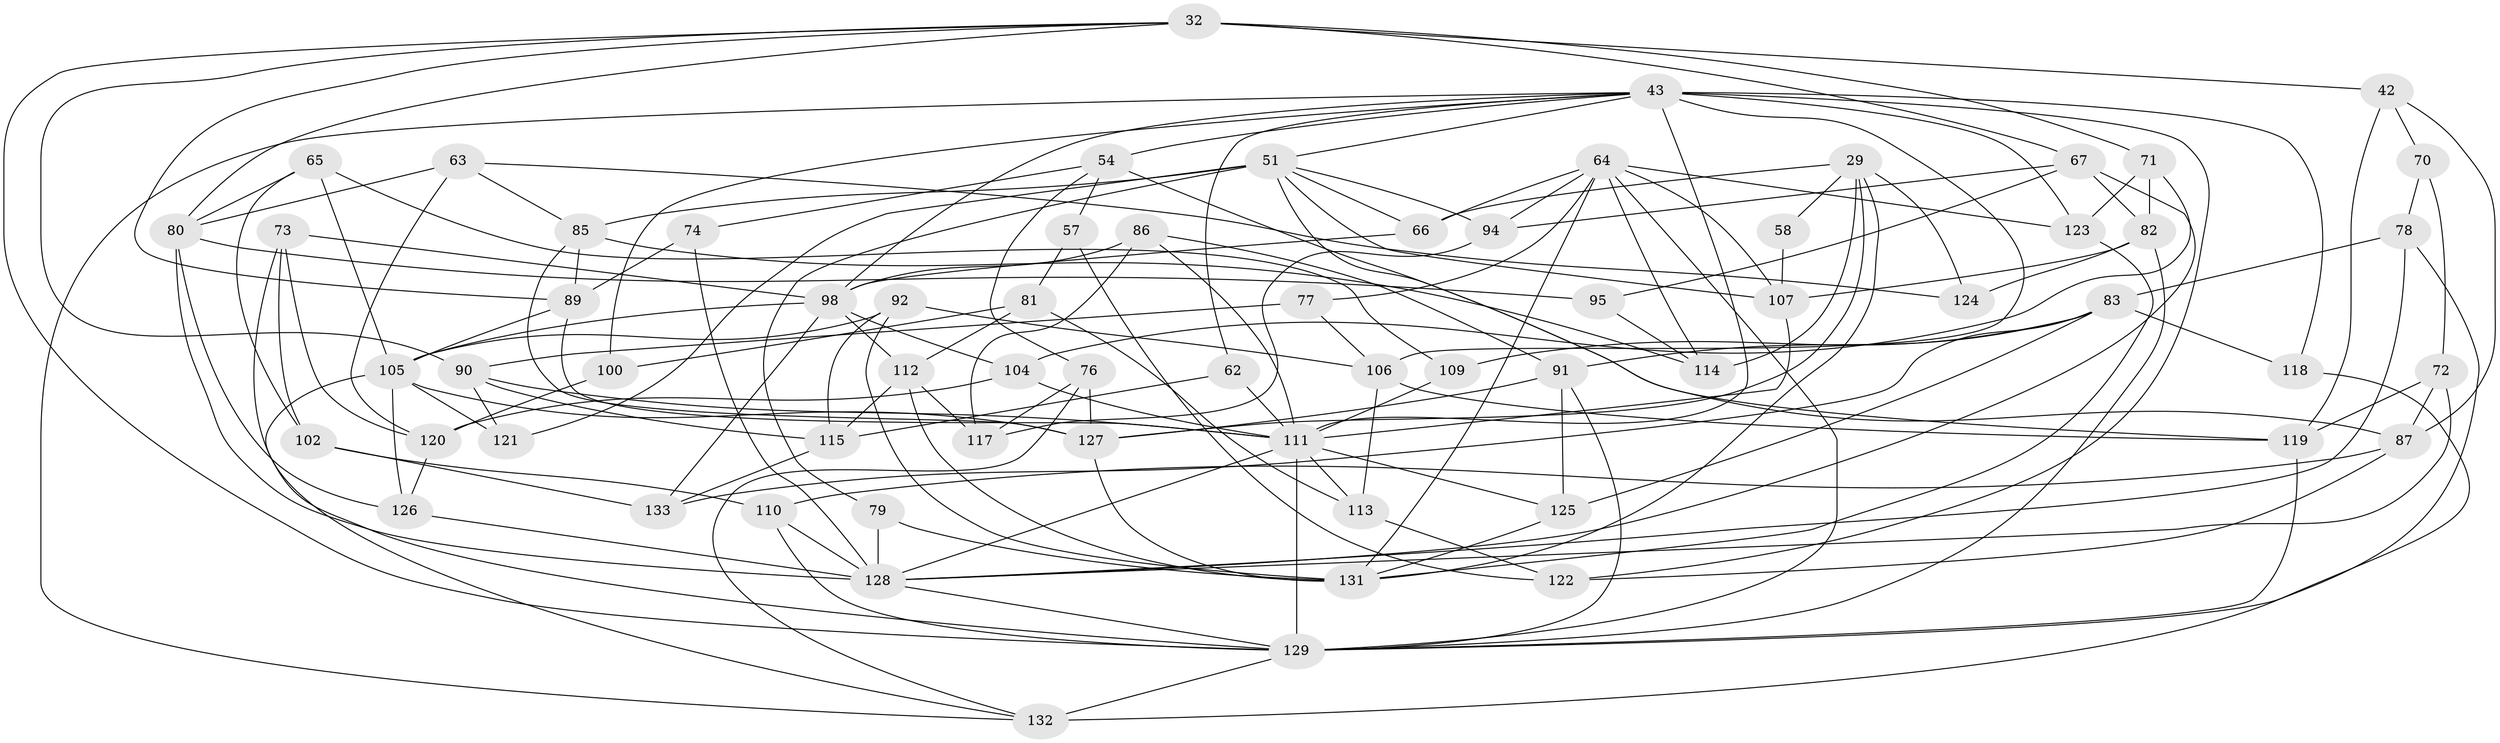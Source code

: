 // original degree distribution, {4: 1.0}
// Generated by graph-tools (version 1.1) at 2025/56/03/09/25 04:56:23]
// undirected, 66 vertices, 162 edges
graph export_dot {
graph [start="1"]
  node [color=gray90,style=filled];
  29 [super="+10"];
  32 [super="+2+8"];
  42;
  43 [super="+37"];
  51 [super="+27+38"];
  54 [super="+1"];
  57;
  58;
  62;
  63;
  64 [super="+39+30"];
  65;
  66;
  67 [super="+15"];
  70;
  71;
  72 [super="+31"];
  73;
  74;
  76;
  77;
  78;
  79 [super="+44"];
  80 [super="+18+46"];
  81;
  82 [super="+50"];
  83 [super="+52"];
  85 [super="+61"];
  86;
  87 [super="+59"];
  89 [super="+69"];
  90 [super="+49"];
  91 [super="+75"];
  92;
  94;
  95;
  98 [super="+68"];
  100;
  102;
  104;
  105 [super="+16+84"];
  106 [super="+45"];
  107 [super="+47"];
  109;
  110;
  111 [super="+36+41+48+96"];
  112 [super="+101"];
  113;
  114 [super="+7"];
  115 [super="+3"];
  117;
  118;
  119 [super="+103"];
  120 [super="+56"];
  121;
  122 [super="+28"];
  123 [super="+17"];
  124;
  125;
  126 [super="+60"];
  127 [super="+116"];
  128 [super="+12+20+88"];
  129 [super="+14+93+97+99"];
  131 [super="+108"];
  132 [super="+130"];
  133;
  29 -- 58 [weight=2];
  29 -- 124;
  29 -- 66;
  29 -- 131;
  29 -- 114;
  29 -- 127 [weight=2];
  32 -- 71;
  32 -- 89;
  32 -- 42;
  32 -- 67 [weight=2];
  32 -- 90;
  32 -- 129;
  32 -- 80;
  42 -- 70;
  42 -- 87;
  42 -- 119;
  43 -- 122 [weight=2];
  43 -- 54;
  43 -- 123 [weight=2];
  43 -- 98 [weight=2];
  43 -- 100;
  43 -- 106;
  43 -- 51;
  43 -- 118 [weight=2];
  43 -- 62;
  43 -- 111 [weight=2];
  43 -- 132;
  51 -- 94;
  51 -- 79 [weight=2];
  51 -- 66;
  51 -- 85 [weight=2];
  51 -- 119;
  51 -- 107;
  51 -- 121;
  54 -- 76;
  54 -- 57;
  54 -- 74;
  54 -- 87 [weight=2];
  57 -- 122 [weight=2];
  57 -- 81;
  58 -- 107 [weight=2];
  62 -- 115 [weight=2];
  62 -- 111;
  63 -- 120;
  63 -- 124;
  63 -- 80;
  63 -- 85;
  64 -- 114 [weight=3];
  64 -- 66;
  64 -- 107;
  64 -- 77;
  64 -- 123 [weight=2];
  64 -- 94;
  64 -- 129 [weight=2];
  64 -- 131;
  65 -- 109;
  65 -- 102;
  65 -- 105;
  65 -- 80;
  66 -- 98;
  67 -- 95;
  67 -- 82;
  67 -- 94;
  67 -- 128;
  70 -- 78;
  70 -- 72 [weight=2];
  71 -- 104;
  71 -- 123;
  71 -- 82;
  72 -- 119 [weight=2];
  72 -- 87;
  72 -- 128;
  73 -- 102;
  73 -- 120;
  73 -- 129;
  73 -- 98;
  74 -- 89 [weight=2];
  74 -- 128;
  76 -- 132;
  76 -- 117;
  76 -- 127;
  77 -- 106 [weight=2];
  77 -- 90;
  78 -- 83;
  78 -- 128;
  78 -- 129;
  79 -- 131 [weight=2];
  79 -- 128 [weight=2];
  80 -- 95 [weight=2];
  80 -- 128;
  80 -- 126 [weight=2];
  81 -- 112;
  81 -- 100;
  81 -- 113;
  82 -- 124 [weight=2];
  82 -- 107;
  82 -- 129;
  83 -- 125;
  83 -- 109;
  83 -- 91;
  83 -- 133;
  83 -- 118;
  85 -- 114;
  85 -- 89;
  85 -- 127;
  86 -- 117;
  86 -- 91;
  86 -- 98;
  86 -- 111;
  87 -- 122;
  87 -- 110;
  89 -- 105;
  89 -- 111;
  90 -- 121 [weight=2];
  90 -- 115;
  90 -- 111;
  91 -- 129 [weight=2];
  91 -- 125;
  91 -- 127;
  92 -- 105;
  92 -- 106;
  92 -- 115;
  92 -- 131;
  94 -- 117;
  95 -- 114;
  98 -- 105;
  98 -- 133;
  98 -- 104;
  98 -- 112 [weight=2];
  100 -- 120 [weight=2];
  102 -- 133;
  102 -- 110;
  104 -- 120;
  104 -- 111;
  105 -- 121;
  105 -- 126;
  105 -- 127;
  105 -- 132;
  106 -- 119;
  106 -- 113;
  107 -- 111;
  109 -- 111 [weight=2];
  110 -- 128;
  110 -- 129;
  111 -- 125;
  111 -- 129 [weight=3];
  111 -- 128;
  111 -- 113;
  112 -- 117;
  112 -- 115;
  112 -- 131;
  113 -- 122;
  115 -- 133;
  118 -- 132;
  119 -- 129;
  120 -- 126;
  123 -- 131;
  125 -- 131;
  126 -- 128 [weight=2];
  127 -- 131 [weight=2];
  128 -- 129;
  129 -- 132 [weight=2];
}
